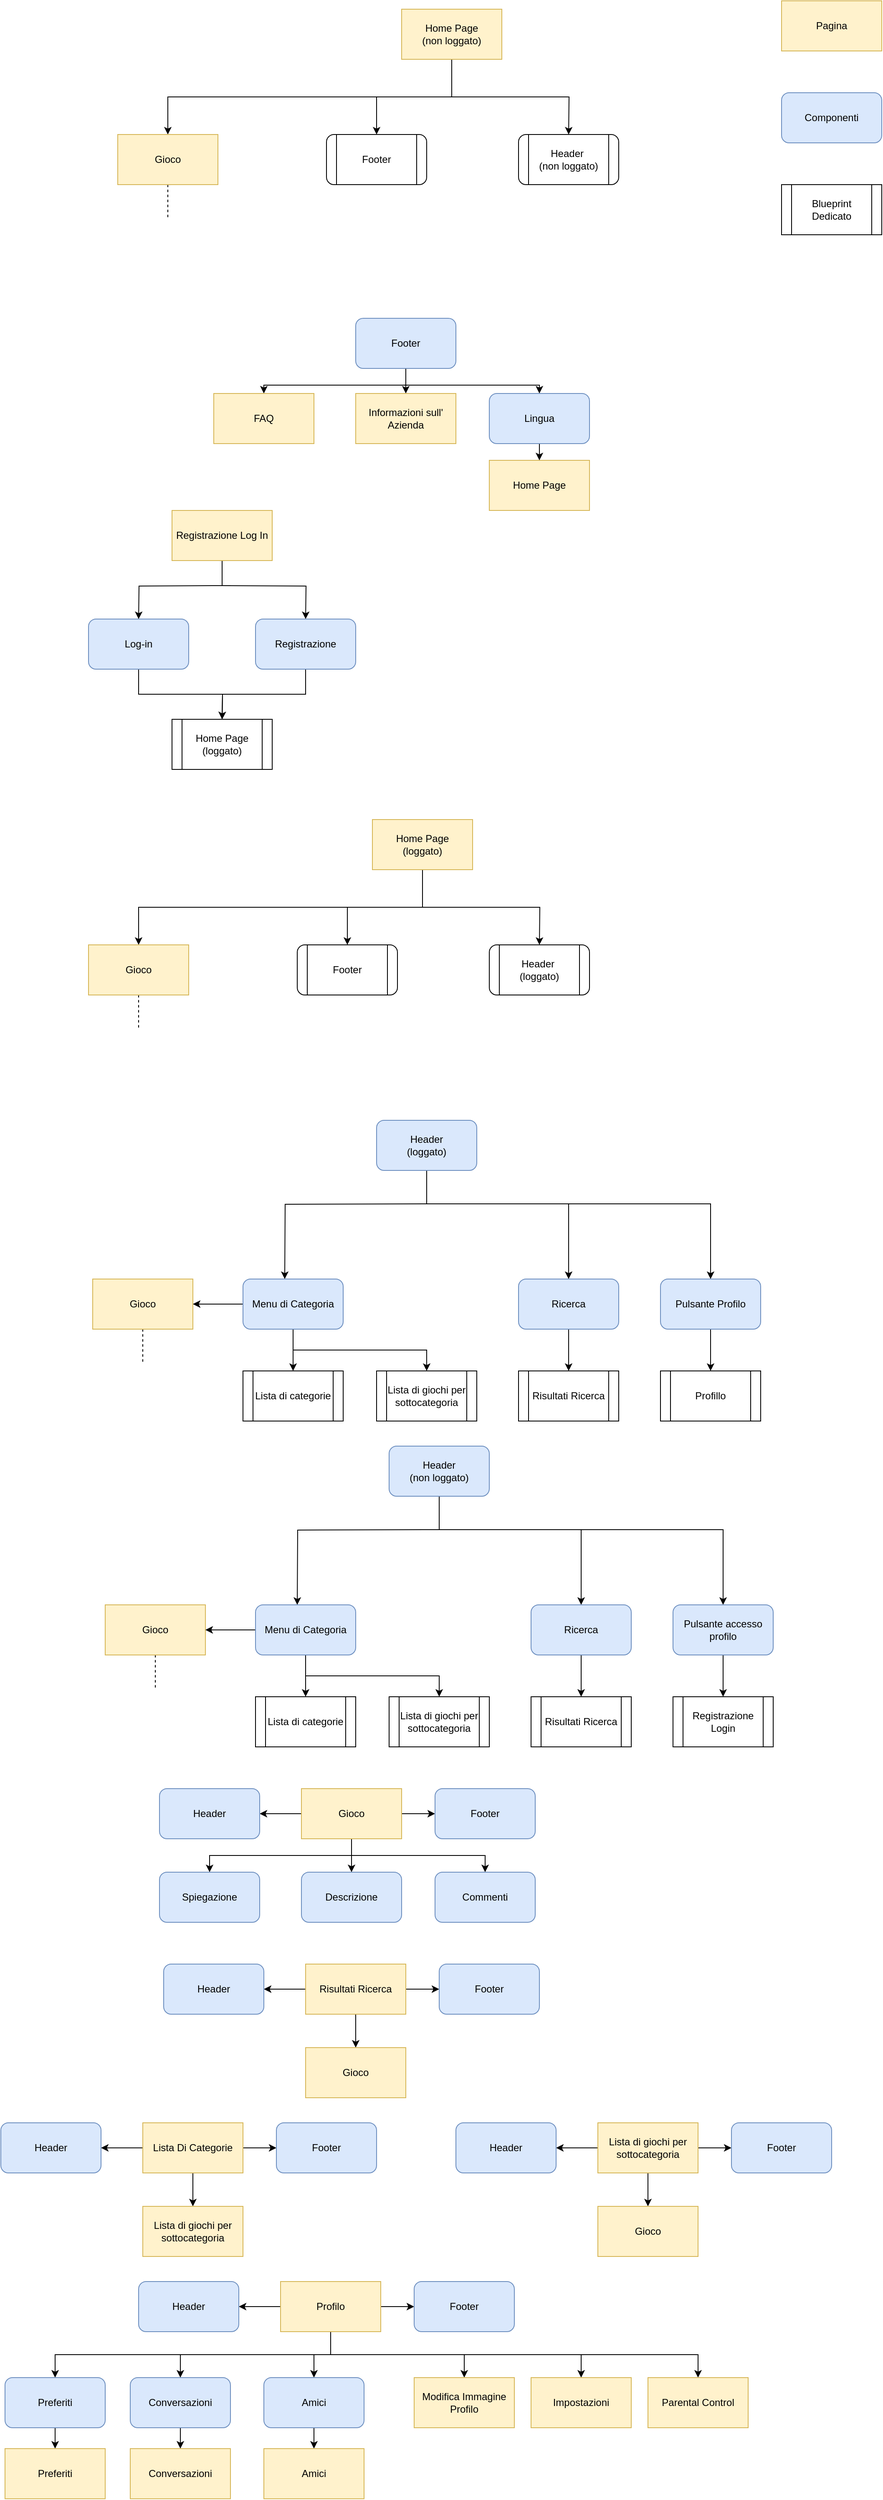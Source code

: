 <mxfile version="20.3.0" type="device"><diagram id="VnTJcj6bFdxHAst7tQcp" name="Pagina-1"><mxGraphModel dx="1597" dy="900" grid="1" gridSize="10" guides="1" tooltips="1" connect="1" arrows="1" fold="1" page="1" pageScale="1" pageWidth="1169" pageHeight="827" math="0" shadow="0"><root><mxCell id="0"/><mxCell id="1" parent="0"/><mxCell id="fOpdovGsqYTbiYWRpuLO-13" value="Componenti" style="rounded=1;whiteSpace=wrap;html=1;fillColor=#dae8fc;strokeColor=#6c8ebf;" parent="1" vertex="1"><mxGeometry x="950" y="130" width="120" height="60" as="geometry"/></mxCell><mxCell id="fOpdovGsqYTbiYWRpuLO-15" value="Pagina" style="rounded=0;whiteSpace=wrap;html=1;fillColor=#fff2cc;strokeColor=#d6b656;" parent="1" vertex="1"><mxGeometry x="950" y="20" width="120" height="60" as="geometry"/></mxCell><mxCell id="fOpdovGsqYTbiYWRpuLO-23" value="Blueprint Dedicato" style="shape=process;whiteSpace=wrap;html=1;backgroundOutline=1;" parent="1" vertex="1"><mxGeometry x="950" y="240" width="120" height="60" as="geometry"/></mxCell><mxCell id="fOpdovGsqYTbiYWRpuLO-49" style="edgeStyle=orthogonalEdgeStyle;rounded=0;orthogonalLoop=1;jettySize=auto;html=1;exitX=0.5;exitY=1;exitDx=0;exitDy=0;entryX=0.5;entryY=0;entryDx=0;entryDy=0;endArrow=classic;endFill=1;" parent="1" source="fOpdovGsqYTbiYWRpuLO-42" target="fOpdovGsqYTbiYWRpuLO-44" edge="1"><mxGeometry relative="1" as="geometry"/></mxCell><mxCell id="fOpdovGsqYTbiYWRpuLO-50" style="edgeStyle=orthogonalEdgeStyle;rounded=0;orthogonalLoop=1;jettySize=auto;html=1;exitX=0.5;exitY=1;exitDx=0;exitDy=0;entryX=0.5;entryY=0;entryDx=0;entryDy=0;endArrow=classic;endFill=1;" parent="1" source="fOpdovGsqYTbiYWRpuLO-42" target="fOpdovGsqYTbiYWRpuLO-43" edge="1"><mxGeometry relative="1" as="geometry"><Array as="points"><mxPoint x="500" y="480"/><mxPoint x="330" y="480"/></Array></mxGeometry></mxCell><mxCell id="fOpdovGsqYTbiYWRpuLO-51" style="edgeStyle=orthogonalEdgeStyle;rounded=0;orthogonalLoop=1;jettySize=auto;html=1;exitX=0.5;exitY=1;exitDx=0;exitDy=0;entryX=0.5;entryY=0;entryDx=0;entryDy=0;endArrow=classic;endFill=1;" parent="1" source="fOpdovGsqYTbiYWRpuLO-42" target="fOpdovGsqYTbiYWRpuLO-47" edge="1"><mxGeometry relative="1" as="geometry"><Array as="points"><mxPoint x="500" y="480"/><mxPoint x="660" y="480"/></Array></mxGeometry></mxCell><mxCell id="fOpdovGsqYTbiYWRpuLO-42" value="Footer" style="rounded=1;whiteSpace=wrap;html=1;fillColor=#dae8fc;strokeColor=#6c8ebf;" parent="1" vertex="1"><mxGeometry x="440" y="400" width="120" height="60" as="geometry"/></mxCell><mxCell id="fOpdovGsqYTbiYWRpuLO-43" value="FAQ" style="rounded=0;whiteSpace=wrap;html=1;fillColor=#fff2cc;strokeColor=#d6b656;" parent="1" vertex="1"><mxGeometry x="270" y="490" width="120" height="60" as="geometry"/></mxCell><mxCell id="fOpdovGsqYTbiYWRpuLO-44" value="Informazioni sull' Azienda" style="rounded=0;whiteSpace=wrap;html=1;fillColor=#fff2cc;strokeColor=#d6b656;" parent="1" vertex="1"><mxGeometry x="440" y="490" width="120" height="60" as="geometry"/></mxCell><mxCell id="fOpdovGsqYTbiYWRpuLO-45" value="Home Page" style="rounded=0;whiteSpace=wrap;html=1;fillColor=#fff2cc;strokeColor=#d6b656;" parent="1" vertex="1"><mxGeometry x="600" y="570" width="120" height="60" as="geometry"/></mxCell><mxCell id="fOpdovGsqYTbiYWRpuLO-52" style="edgeStyle=orthogonalEdgeStyle;rounded=0;orthogonalLoop=1;jettySize=auto;html=1;exitX=0.5;exitY=1;exitDx=0;exitDy=0;entryX=0.5;entryY=0;entryDx=0;entryDy=0;endArrow=classic;endFill=1;" parent="1" source="fOpdovGsqYTbiYWRpuLO-47" target="fOpdovGsqYTbiYWRpuLO-45" edge="1"><mxGeometry relative="1" as="geometry"/></mxCell><mxCell id="fOpdovGsqYTbiYWRpuLO-47" value="Lingua" style="rounded=1;whiteSpace=wrap;html=1;fillColor=#dae8fc;strokeColor=#6c8ebf;" parent="1" vertex="1"><mxGeometry x="600" y="490" width="120" height="60" as="geometry"/></mxCell><mxCell id="fOpdovGsqYTbiYWRpuLO-54" style="edgeStyle=orthogonalEdgeStyle;rounded=0;orthogonalLoop=1;jettySize=auto;html=1;exitX=0.5;exitY=1;exitDx=0;exitDy=0;endArrow=classic;endFill=1;" parent="1" edge="1"><mxGeometry relative="1" as="geometry"><mxPoint x="180" y="760" as="targetPoint"/><mxPoint x="280" y="720" as="sourcePoint"/></mxGeometry></mxCell><mxCell id="fOpdovGsqYTbiYWRpuLO-55" style="edgeStyle=orthogonalEdgeStyle;rounded=0;orthogonalLoop=1;jettySize=auto;html=1;exitX=0.5;exitY=1;exitDx=0;exitDy=0;endArrow=classic;endFill=1;" parent="1" edge="1"><mxGeometry relative="1" as="geometry"><mxPoint x="380" y="760" as="targetPoint"/><mxPoint x="280" y="720" as="sourcePoint"/></mxGeometry></mxCell><mxCell id="fOpdovGsqYTbiYWRpuLO-57" style="edgeStyle=orthogonalEdgeStyle;rounded=0;orthogonalLoop=1;jettySize=auto;html=1;exitX=0.5;exitY=1;exitDx=0;exitDy=0;endArrow=none;endFill=0;" parent="1" source="fOpdovGsqYTbiYWRpuLO-56" edge="1"><mxGeometry relative="1" as="geometry"><mxPoint x="290" y="720" as="targetPoint"/><Array as="points"><mxPoint x="280" y="720"/></Array></mxGeometry></mxCell><mxCell id="fOpdovGsqYTbiYWRpuLO-56" value="Registrazione Log In" style="rounded=0;whiteSpace=wrap;html=1;fillColor=#fff2cc;strokeColor=#d6b656;" parent="1" vertex="1"><mxGeometry x="220" y="630" width="120" height="60" as="geometry"/></mxCell><mxCell id="fOpdovGsqYTbiYWRpuLO-65" style="edgeStyle=orthogonalEdgeStyle;rounded=0;orthogonalLoop=1;jettySize=auto;html=1;exitX=0.5;exitY=1;exitDx=0;exitDy=0;entryX=0.5;entryY=0;entryDx=0;entryDy=0;endArrow=classic;endFill=1;" parent="1" source="fOpdovGsqYTbiYWRpuLO-58" edge="1"><mxGeometry relative="1" as="geometry"><mxPoint x="280" y="880" as="targetPoint"/></mxGeometry></mxCell><mxCell id="fOpdovGsqYTbiYWRpuLO-58" value="Log-in" style="rounded=1;whiteSpace=wrap;html=1;fillColor=#dae8fc;strokeColor=#6c8ebf;" parent="1" vertex="1"><mxGeometry x="120" y="760" width="120" height="60" as="geometry"/></mxCell><mxCell id="fOpdovGsqYTbiYWRpuLO-66" style="edgeStyle=orthogonalEdgeStyle;rounded=0;orthogonalLoop=1;jettySize=auto;html=1;exitX=0.5;exitY=1;exitDx=0;exitDy=0;endArrow=classic;endFill=1;" parent="1" source="fOpdovGsqYTbiYWRpuLO-59" edge="1"><mxGeometry relative="1" as="geometry"><mxPoint x="280" y="880" as="targetPoint"/></mxGeometry></mxCell><mxCell id="fOpdovGsqYTbiYWRpuLO-59" value="Registrazione" style="rounded=1;whiteSpace=wrap;html=1;fillColor=#dae8fc;strokeColor=#6c8ebf;" parent="1" vertex="1"><mxGeometry x="320" y="760" width="120" height="60" as="geometry"/></mxCell><mxCell id="fOpdovGsqYTbiYWRpuLO-62" value="Home Page&lt;br&gt;(loggato)" style="shape=process;whiteSpace=wrap;html=1;backgroundOutline=1;" parent="1" vertex="1"><mxGeometry x="220" y="880" width="120" height="60" as="geometry"/></mxCell><mxCell id="fOpdovGsqYTbiYWRpuLO-67" style="edgeStyle=orthogonalEdgeStyle;rounded=0;orthogonalLoop=1;jettySize=auto;html=1;exitX=0.5;exitY=1;exitDx=0;exitDy=0;entryX=0.5;entryY=0;entryDx=0;entryDy=0;" parent="1" source="fOpdovGsqYTbiYWRpuLO-72" target="fOpdovGsqYTbiYWRpuLO-74" edge="1"><mxGeometry relative="1" as="geometry"/></mxCell><mxCell id="fOpdovGsqYTbiYWRpuLO-169" style="edgeStyle=orthogonalEdgeStyle;rounded=0;orthogonalLoop=1;jettySize=auto;html=1;exitX=0.5;exitY=1;exitDx=0;exitDy=0;entryX=0.5;entryY=0;entryDx=0;entryDy=0;endArrow=classic;endFill=1;" parent="1" source="fOpdovGsqYTbiYWRpuLO-72" target="fOpdovGsqYTbiYWRpuLO-86" edge="1"><mxGeometry relative="1" as="geometry"/></mxCell><mxCell id="fOpdovGsqYTbiYWRpuLO-172" style="edgeStyle=orthogonalEdgeStyle;rounded=0;orthogonalLoop=1;jettySize=auto;html=1;exitX=0.5;exitY=1;exitDx=0;exitDy=0;entryX=0.5;entryY=0;entryDx=0;entryDy=0;endArrow=classic;endFill=1;" parent="1" source="fOpdovGsqYTbiYWRpuLO-72" edge="1"><mxGeometry relative="1" as="geometry"><mxPoint x="660" y="1150" as="targetPoint"/></mxGeometry></mxCell><mxCell id="fOpdovGsqYTbiYWRpuLO-72" value="Home Page&lt;br&gt;(loggato)" style="rounded=0;whiteSpace=wrap;html=1;fillColor=#fff2cc;strokeColor=#d6b656;" parent="1" vertex="1"><mxGeometry x="460" y="1000" width="120" height="60" as="geometry"/></mxCell><mxCell id="fOpdovGsqYTbiYWRpuLO-73" style="edgeStyle=orthogonalEdgeStyle;rounded=0;orthogonalLoop=1;jettySize=auto;html=1;exitX=0.5;exitY=1;exitDx=0;exitDy=0;dashed=1;endArrow=none;endFill=0;" parent="1" source="fOpdovGsqYTbiYWRpuLO-74" edge="1"><mxGeometry relative="1" as="geometry"><mxPoint x="180" y="1250" as="targetPoint"/></mxGeometry></mxCell><mxCell id="fOpdovGsqYTbiYWRpuLO-74" value="Gioco" style="rounded=0;whiteSpace=wrap;html=1;fillColor=#fff2cc;strokeColor=#d6b656;" parent="1" vertex="1"><mxGeometry x="120" y="1150" width="120" height="60" as="geometry"/></mxCell><mxCell id="fOpdovGsqYTbiYWRpuLO-86" value="Footer" style="shape=process;whiteSpace=wrap;html=1;backgroundOutline=1;rounded=1;" parent="1" vertex="1"><mxGeometry x="370" y="1150" width="120" height="60" as="geometry"/></mxCell><mxCell id="fOpdovGsqYTbiYWRpuLO-146" style="edgeStyle=orthogonalEdgeStyle;rounded=0;orthogonalLoop=1;jettySize=auto;html=1;exitX=0.5;exitY=1;exitDx=0;exitDy=0;endArrow=none;endFill=0;" parent="1" source="fOpdovGsqYTbiYWRpuLO-125" edge="1"><mxGeometry relative="1" as="geometry"><mxPoint x="540" y="1460" as="targetPoint"/><Array as="points"><mxPoint x="525" y="1460"/></Array></mxGeometry></mxCell><mxCell id="fOpdovGsqYTbiYWRpuLO-125" value="Header&lt;br&gt;(loggato)" style="rounded=1;whiteSpace=wrap;html=1;fillColor=#dae8fc;strokeColor=#6c8ebf;" parent="1" vertex="1"><mxGeometry x="465" y="1360" width="120" height="60" as="geometry"/></mxCell><mxCell id="fOpdovGsqYTbiYWRpuLO-127" style="edgeStyle=orthogonalEdgeStyle;rounded=0;orthogonalLoop=1;jettySize=auto;html=1;exitX=0.5;exitY=1;exitDx=0;exitDy=0;entryX=0.5;entryY=0;entryDx=0;entryDy=0;" parent="1" target="fOpdovGsqYTbiYWRpuLO-135" edge="1"><mxGeometry relative="1" as="geometry"><mxPoint x="745" y="1550" as="targetPoint"/><Array as="points"><mxPoint x="865" y="1460"/></Array><mxPoint x="525" y="1460" as="sourcePoint"/></mxGeometry></mxCell><mxCell id="fOpdovGsqYTbiYWRpuLO-129" style="edgeStyle=orthogonalEdgeStyle;rounded=0;orthogonalLoop=1;jettySize=auto;html=1;exitX=0.5;exitY=1;exitDx=0;exitDy=0;entryX=0.5;entryY=0;entryDx=0;entryDy=0;" parent="1" edge="1"><mxGeometry relative="1" as="geometry"><mxPoint x="355" y="1550" as="targetPoint"/><mxPoint x="525" y="1460" as="sourcePoint"/></mxGeometry></mxCell><mxCell id="fOpdovGsqYTbiYWRpuLO-130" style="edgeStyle=orthogonalEdgeStyle;rounded=0;orthogonalLoop=1;jettySize=auto;html=1;exitX=0.5;exitY=1;exitDx=0;exitDy=0;entryX=0.5;entryY=0;entryDx=0;entryDy=0;" parent="1" target="fOpdovGsqYTbiYWRpuLO-141" edge="1"><mxGeometry relative="1" as="geometry"><mxPoint x="525" y="1460" as="sourcePoint"/><Array as="points"><mxPoint x="695" y="1460"/></Array></mxGeometry></mxCell><mxCell id="fOpdovGsqYTbiYWRpuLO-131" style="edgeStyle=orthogonalEdgeStyle;rounded=0;orthogonalLoop=1;jettySize=auto;html=1;exitX=0.5;exitY=1;exitDx=0;exitDy=0;dashed=1;endArrow=none;endFill=0;" parent="1" source="fOpdovGsqYTbiYWRpuLO-132" edge="1"><mxGeometry relative="1" as="geometry"><mxPoint x="185" y="1650" as="targetPoint"/></mxGeometry></mxCell><mxCell id="fOpdovGsqYTbiYWRpuLO-132" value="Gioco" style="rounded=0;whiteSpace=wrap;html=1;fillColor=#fff2cc;strokeColor=#d6b656;" parent="1" vertex="1"><mxGeometry x="125" y="1550" width="120" height="60" as="geometry"/></mxCell><mxCell id="fOpdovGsqYTbiYWRpuLO-133" value="Profillo" style="shape=process;whiteSpace=wrap;html=1;backgroundOutline=1;" parent="1" vertex="1"><mxGeometry x="805" y="1660" width="120" height="60" as="geometry"/></mxCell><mxCell id="fOpdovGsqYTbiYWRpuLO-134" style="edgeStyle=orthogonalEdgeStyle;rounded=0;orthogonalLoop=1;jettySize=auto;html=1;exitX=0.5;exitY=1;exitDx=0;exitDy=0;entryX=0.5;entryY=0;entryDx=0;entryDy=0;" parent="1" source="fOpdovGsqYTbiYWRpuLO-135" target="fOpdovGsqYTbiYWRpuLO-133" edge="1"><mxGeometry relative="1" as="geometry"><mxPoint x="745" y="1650" as="targetPoint"/></mxGeometry></mxCell><mxCell id="fOpdovGsqYTbiYWRpuLO-135" value="Pulsante Profilo" style="rounded=1;whiteSpace=wrap;html=1;fillColor=#dae8fc;strokeColor=#6c8ebf;" parent="1" vertex="1"><mxGeometry x="805" y="1550" width="120" height="60" as="geometry"/></mxCell><mxCell id="fOpdovGsqYTbiYWRpuLO-136" style="edgeStyle=orthogonalEdgeStyle;rounded=0;orthogonalLoop=1;jettySize=auto;html=1;exitX=0;exitY=0.5;exitDx=0;exitDy=0;entryX=1;entryY=0.5;entryDx=0;entryDy=0;" parent="1" source="fOpdovGsqYTbiYWRpuLO-139" target="fOpdovGsqYTbiYWRpuLO-132" edge="1"><mxGeometry relative="1" as="geometry"/></mxCell><mxCell id="fOpdovGsqYTbiYWRpuLO-137" style="edgeStyle=orthogonalEdgeStyle;rounded=0;orthogonalLoop=1;jettySize=auto;html=1;exitX=0.5;exitY=1;exitDx=0;exitDy=0;entryX=0.5;entryY=0;entryDx=0;entryDy=0;" parent="1" source="fOpdovGsqYTbiYWRpuLO-139" target="fOpdovGsqYTbiYWRpuLO-143" edge="1"><mxGeometry relative="1" as="geometry"/></mxCell><mxCell id="fOpdovGsqYTbiYWRpuLO-138" style="edgeStyle=orthogonalEdgeStyle;rounded=0;orthogonalLoop=1;jettySize=auto;html=1;exitX=0.5;exitY=1;exitDx=0;exitDy=0;entryX=0.5;entryY=0;entryDx=0;entryDy=0;" parent="1" source="fOpdovGsqYTbiYWRpuLO-139" target="fOpdovGsqYTbiYWRpuLO-145" edge="1"><mxGeometry relative="1" as="geometry"/></mxCell><mxCell id="fOpdovGsqYTbiYWRpuLO-139" value="Menu di Categoria" style="rounded=1;whiteSpace=wrap;html=1;fillColor=#dae8fc;strokeColor=#6c8ebf;" parent="1" vertex="1"><mxGeometry x="305" y="1550" width="120" height="60" as="geometry"/></mxCell><mxCell id="fOpdovGsqYTbiYWRpuLO-140" style="edgeStyle=orthogonalEdgeStyle;rounded=0;orthogonalLoop=1;jettySize=auto;html=1;exitX=0.5;exitY=1;exitDx=0;exitDy=0;entryX=0.5;entryY=0;entryDx=0;entryDy=0;" parent="1" source="fOpdovGsqYTbiYWRpuLO-141" target="fOpdovGsqYTbiYWRpuLO-142" edge="1"><mxGeometry relative="1" as="geometry"/></mxCell><mxCell id="fOpdovGsqYTbiYWRpuLO-141" value="Ricerca" style="rounded=1;whiteSpace=wrap;html=1;fillColor=#dae8fc;strokeColor=#6c8ebf;" parent="1" vertex="1"><mxGeometry x="635" y="1550" width="120" height="60" as="geometry"/></mxCell><mxCell id="fOpdovGsqYTbiYWRpuLO-142" value="Risultati Ricerca" style="shape=process;whiteSpace=wrap;html=1;backgroundOutline=1;" parent="1" vertex="1"><mxGeometry x="635" y="1660" width="120" height="60" as="geometry"/></mxCell><mxCell id="fOpdovGsqYTbiYWRpuLO-143" value="Lista di categorie" style="shape=process;whiteSpace=wrap;html=1;backgroundOutline=1;" parent="1" vertex="1"><mxGeometry x="305" y="1660" width="120" height="60" as="geometry"/></mxCell><mxCell id="fOpdovGsqYTbiYWRpuLO-145" value="Lista di giochi per sottocategoria" style="shape=process;whiteSpace=wrap;html=1;backgroundOutline=1;" parent="1" vertex="1"><mxGeometry x="465" y="1660" width="120" height="60" as="geometry"/></mxCell><mxCell id="fOpdovGsqYTbiYWRpuLO-147" style="edgeStyle=orthogonalEdgeStyle;rounded=0;orthogonalLoop=1;jettySize=auto;html=1;exitX=0.5;exitY=1;exitDx=0;exitDy=0;endArrow=none;endFill=0;" parent="1" source="fOpdovGsqYTbiYWRpuLO-148" edge="1"><mxGeometry relative="1" as="geometry"><mxPoint x="555" y="1850" as="targetPoint"/><Array as="points"><mxPoint x="540" y="1850"/></Array></mxGeometry></mxCell><mxCell id="fOpdovGsqYTbiYWRpuLO-148" value="Header&lt;br&gt;(non loggato)" style="rounded=1;whiteSpace=wrap;html=1;fillColor=#dae8fc;strokeColor=#6c8ebf;" parent="1" vertex="1"><mxGeometry x="480" y="1750" width="120" height="60" as="geometry"/></mxCell><mxCell id="fOpdovGsqYTbiYWRpuLO-149" style="edgeStyle=orthogonalEdgeStyle;rounded=0;orthogonalLoop=1;jettySize=auto;html=1;exitX=0.5;exitY=1;exitDx=0;exitDy=0;entryX=0.5;entryY=0;entryDx=0;entryDy=0;" parent="1" edge="1"><mxGeometry relative="1" as="geometry"><mxPoint x="880" y="1940" as="targetPoint"/><Array as="points"><mxPoint x="880" y="1850"/></Array><mxPoint x="540" y="1850" as="sourcePoint"/></mxGeometry></mxCell><mxCell id="fOpdovGsqYTbiYWRpuLO-150" style="edgeStyle=orthogonalEdgeStyle;rounded=0;orthogonalLoop=1;jettySize=auto;html=1;exitX=0.5;exitY=1;exitDx=0;exitDy=0;entryX=0.5;entryY=0;entryDx=0;entryDy=0;" parent="1" edge="1"><mxGeometry relative="1" as="geometry"><mxPoint x="370" y="1940" as="targetPoint"/><mxPoint x="540" y="1850" as="sourcePoint"/></mxGeometry></mxCell><mxCell id="fOpdovGsqYTbiYWRpuLO-151" style="edgeStyle=orthogonalEdgeStyle;rounded=0;orthogonalLoop=1;jettySize=auto;html=1;exitX=0.5;exitY=1;exitDx=0;exitDy=0;entryX=0.5;entryY=0;entryDx=0;entryDy=0;" parent="1" target="fOpdovGsqYTbiYWRpuLO-162" edge="1"><mxGeometry relative="1" as="geometry"><mxPoint x="540" y="1850" as="sourcePoint"/><Array as="points"><mxPoint x="710" y="1850"/></Array></mxGeometry></mxCell><mxCell id="fOpdovGsqYTbiYWRpuLO-152" style="edgeStyle=orthogonalEdgeStyle;rounded=0;orthogonalLoop=1;jettySize=auto;html=1;exitX=0.5;exitY=1;exitDx=0;exitDy=0;dashed=1;endArrow=none;endFill=0;" parent="1" source="fOpdovGsqYTbiYWRpuLO-153" edge="1"><mxGeometry relative="1" as="geometry"><mxPoint x="200" y="2040" as="targetPoint"/></mxGeometry></mxCell><mxCell id="fOpdovGsqYTbiYWRpuLO-153" value="Gioco" style="rounded=0;whiteSpace=wrap;html=1;fillColor=#fff2cc;strokeColor=#d6b656;" parent="1" vertex="1"><mxGeometry x="140" y="1940" width="120" height="60" as="geometry"/></mxCell><mxCell id="fOpdovGsqYTbiYWRpuLO-157" style="edgeStyle=orthogonalEdgeStyle;rounded=0;orthogonalLoop=1;jettySize=auto;html=1;exitX=0;exitY=0.5;exitDx=0;exitDy=0;entryX=1;entryY=0.5;entryDx=0;entryDy=0;" parent="1" source="fOpdovGsqYTbiYWRpuLO-160" target="fOpdovGsqYTbiYWRpuLO-153" edge="1"><mxGeometry relative="1" as="geometry"/></mxCell><mxCell id="fOpdovGsqYTbiYWRpuLO-158" style="edgeStyle=orthogonalEdgeStyle;rounded=0;orthogonalLoop=1;jettySize=auto;html=1;exitX=0.5;exitY=1;exitDx=0;exitDy=0;entryX=0.5;entryY=0;entryDx=0;entryDy=0;" parent="1" source="fOpdovGsqYTbiYWRpuLO-160" target="fOpdovGsqYTbiYWRpuLO-164" edge="1"><mxGeometry relative="1" as="geometry"/></mxCell><mxCell id="fOpdovGsqYTbiYWRpuLO-159" style="edgeStyle=orthogonalEdgeStyle;rounded=0;orthogonalLoop=1;jettySize=auto;html=1;exitX=0.5;exitY=1;exitDx=0;exitDy=0;entryX=0.5;entryY=0;entryDx=0;entryDy=0;" parent="1" source="fOpdovGsqYTbiYWRpuLO-160" target="fOpdovGsqYTbiYWRpuLO-165" edge="1"><mxGeometry relative="1" as="geometry"/></mxCell><mxCell id="fOpdovGsqYTbiYWRpuLO-160" value="Menu di Categoria" style="rounded=1;whiteSpace=wrap;html=1;fillColor=#dae8fc;strokeColor=#6c8ebf;" parent="1" vertex="1"><mxGeometry x="320" y="1940" width="120" height="60" as="geometry"/></mxCell><mxCell id="fOpdovGsqYTbiYWRpuLO-161" style="edgeStyle=orthogonalEdgeStyle;rounded=0;orthogonalLoop=1;jettySize=auto;html=1;exitX=0.5;exitY=1;exitDx=0;exitDy=0;entryX=0.5;entryY=0;entryDx=0;entryDy=0;" parent="1" source="fOpdovGsqYTbiYWRpuLO-162" target="fOpdovGsqYTbiYWRpuLO-163" edge="1"><mxGeometry relative="1" as="geometry"/></mxCell><mxCell id="fOpdovGsqYTbiYWRpuLO-162" value="Ricerca" style="rounded=1;whiteSpace=wrap;html=1;fillColor=#dae8fc;strokeColor=#6c8ebf;" parent="1" vertex="1"><mxGeometry x="650" y="1940" width="120" height="60" as="geometry"/></mxCell><mxCell id="fOpdovGsqYTbiYWRpuLO-163" value="Risultati Ricerca" style="shape=process;whiteSpace=wrap;html=1;backgroundOutline=1;" parent="1" vertex="1"><mxGeometry x="650" y="2050" width="120" height="60" as="geometry"/></mxCell><mxCell id="fOpdovGsqYTbiYWRpuLO-164" value="Lista di categorie" style="shape=process;whiteSpace=wrap;html=1;backgroundOutline=1;" parent="1" vertex="1"><mxGeometry x="320" y="2050" width="120" height="60" as="geometry"/></mxCell><mxCell id="fOpdovGsqYTbiYWRpuLO-165" value="Lista di giochi per sottocategoria" style="shape=process;whiteSpace=wrap;html=1;backgroundOutline=1;" parent="1" vertex="1"><mxGeometry x="480" y="2050" width="120" height="60" as="geometry"/></mxCell><mxCell id="fOpdovGsqYTbiYWRpuLO-166" value="Registrazione&lt;br&gt;Login" style="shape=process;whiteSpace=wrap;html=1;backgroundOutline=1;" parent="1" vertex="1"><mxGeometry x="820" y="2050" width="120" height="60" as="geometry"/></mxCell><mxCell id="fOpdovGsqYTbiYWRpuLO-167" style="edgeStyle=orthogonalEdgeStyle;rounded=0;orthogonalLoop=1;jettySize=auto;html=1;exitX=0.5;exitY=1;exitDx=0;exitDy=0;entryX=0.5;entryY=0;entryDx=0;entryDy=0;" parent="1" source="fOpdovGsqYTbiYWRpuLO-168" target="fOpdovGsqYTbiYWRpuLO-166" edge="1"><mxGeometry relative="1" as="geometry"><mxPoint x="760" y="2040" as="targetPoint"/></mxGeometry></mxCell><mxCell id="fOpdovGsqYTbiYWRpuLO-168" value="Pulsante accesso profilo" style="rounded=1;whiteSpace=wrap;html=1;fillColor=#dae8fc;strokeColor=#6c8ebf;" parent="1" vertex="1"><mxGeometry x="820" y="1940" width="120" height="60" as="geometry"/></mxCell><mxCell id="fOpdovGsqYTbiYWRpuLO-174" value="Header&amp;nbsp;&lt;br&gt;(loggato)" style="shape=process;whiteSpace=wrap;html=1;backgroundOutline=1;rounded=1;" parent="1" vertex="1"><mxGeometry x="600" y="1150" width="120" height="60" as="geometry"/></mxCell><mxCell id="fOpdovGsqYTbiYWRpuLO-175" style="edgeStyle=orthogonalEdgeStyle;rounded=0;orthogonalLoop=1;jettySize=auto;html=1;exitX=0.5;exitY=1;exitDx=0;exitDy=0;entryX=0.5;entryY=0;entryDx=0;entryDy=0;" parent="1" source="fOpdovGsqYTbiYWRpuLO-178" target="fOpdovGsqYTbiYWRpuLO-180" edge="1"><mxGeometry relative="1" as="geometry"/></mxCell><mxCell id="fOpdovGsqYTbiYWRpuLO-176" style="edgeStyle=orthogonalEdgeStyle;rounded=0;orthogonalLoop=1;jettySize=auto;html=1;exitX=0.5;exitY=1;exitDx=0;exitDy=0;entryX=0.5;entryY=0;entryDx=0;entryDy=0;endArrow=classic;endFill=1;" parent="1" source="fOpdovGsqYTbiYWRpuLO-178" target="fOpdovGsqYTbiYWRpuLO-185" edge="1"><mxGeometry relative="1" as="geometry"/></mxCell><mxCell id="fOpdovGsqYTbiYWRpuLO-177" style="edgeStyle=orthogonalEdgeStyle;rounded=0;orthogonalLoop=1;jettySize=auto;html=1;exitX=0.5;exitY=1;exitDx=0;exitDy=0;entryX=0.5;entryY=0;entryDx=0;entryDy=0;endArrow=classic;endFill=1;" parent="1" source="fOpdovGsqYTbiYWRpuLO-178" edge="1"><mxGeometry relative="1" as="geometry"><mxPoint x="695" y="180" as="targetPoint"/></mxGeometry></mxCell><mxCell id="fOpdovGsqYTbiYWRpuLO-178" value="Home Page&lt;br&gt;(non loggato)" style="rounded=0;whiteSpace=wrap;html=1;fillColor=#fff2cc;strokeColor=#d6b656;" parent="1" vertex="1"><mxGeometry x="495" y="30" width="120" height="60" as="geometry"/></mxCell><mxCell id="fOpdovGsqYTbiYWRpuLO-179" style="edgeStyle=orthogonalEdgeStyle;rounded=0;orthogonalLoop=1;jettySize=auto;html=1;exitX=0.5;exitY=1;exitDx=0;exitDy=0;dashed=1;endArrow=none;endFill=0;" parent="1" source="fOpdovGsqYTbiYWRpuLO-180" edge="1"><mxGeometry relative="1" as="geometry"><mxPoint x="215" y="280" as="targetPoint"/></mxGeometry></mxCell><mxCell id="fOpdovGsqYTbiYWRpuLO-180" value="Gioco" style="rounded=0;whiteSpace=wrap;html=1;fillColor=#fff2cc;strokeColor=#d6b656;" parent="1" vertex="1"><mxGeometry x="155" y="180" width="120" height="60" as="geometry"/></mxCell><mxCell id="fOpdovGsqYTbiYWRpuLO-185" value="Footer" style="shape=process;whiteSpace=wrap;html=1;backgroundOutline=1;rounded=1;" parent="1" vertex="1"><mxGeometry x="405" y="180" width="120" height="60" as="geometry"/></mxCell><mxCell id="fOpdovGsqYTbiYWRpuLO-187" value="Header&amp;nbsp;&lt;br&gt;(non loggato)" style="shape=process;whiteSpace=wrap;html=1;backgroundOutline=1;rounded=1;" parent="1" vertex="1"><mxGeometry x="635" y="180" width="120" height="60" as="geometry"/></mxCell><mxCell id="fOpdovGsqYTbiYWRpuLO-189" style="edgeStyle=orthogonalEdgeStyle;rounded=0;orthogonalLoop=1;jettySize=auto;html=1;exitX=1;exitY=0.5;exitDx=0;exitDy=0;endArrow=classic;endFill=1;" parent="1" source="fOpdovGsqYTbiYWRpuLO-188" edge="1"><mxGeometry relative="1" as="geometry"><mxPoint x="535" y="2190" as="targetPoint"/></mxGeometry></mxCell><mxCell id="fOpdovGsqYTbiYWRpuLO-192" style="edgeStyle=orthogonalEdgeStyle;rounded=0;orthogonalLoop=1;jettySize=auto;html=1;exitX=0;exitY=0.5;exitDx=0;exitDy=0;entryX=1;entryY=0.5;entryDx=0;entryDy=0;endArrow=classic;endFill=1;" parent="1" source="fOpdovGsqYTbiYWRpuLO-188" target="fOpdovGsqYTbiYWRpuLO-191" edge="1"><mxGeometry relative="1" as="geometry"/></mxCell><mxCell id="fOpdovGsqYTbiYWRpuLO-196" style="edgeStyle=orthogonalEdgeStyle;rounded=0;orthogonalLoop=1;jettySize=auto;html=1;exitX=0.5;exitY=1;exitDx=0;exitDy=0;entryX=0.5;entryY=0;entryDx=0;entryDy=0;endArrow=classic;endFill=1;" parent="1" source="fOpdovGsqYTbiYWRpuLO-188" target="fOpdovGsqYTbiYWRpuLO-194" edge="1"><mxGeometry relative="1" as="geometry"/></mxCell><mxCell id="fOpdovGsqYTbiYWRpuLO-197" style="edgeStyle=orthogonalEdgeStyle;rounded=0;orthogonalLoop=1;jettySize=auto;html=1;exitX=0.5;exitY=1;exitDx=0;exitDy=0;entryX=0.5;entryY=0;entryDx=0;entryDy=0;endArrow=classic;endFill=1;" parent="1" source="fOpdovGsqYTbiYWRpuLO-188" target="fOpdovGsqYTbiYWRpuLO-193" edge="1"><mxGeometry relative="1" as="geometry"/></mxCell><mxCell id="fOpdovGsqYTbiYWRpuLO-198" style="edgeStyle=orthogonalEdgeStyle;rounded=0;orthogonalLoop=1;jettySize=auto;html=1;exitX=0.5;exitY=1;exitDx=0;exitDy=0;entryX=0.5;entryY=0;entryDx=0;entryDy=0;endArrow=classic;endFill=1;" parent="1" source="fOpdovGsqYTbiYWRpuLO-188" target="fOpdovGsqYTbiYWRpuLO-195" edge="1"><mxGeometry relative="1" as="geometry"/></mxCell><mxCell id="fOpdovGsqYTbiYWRpuLO-188" value="Gioco" style="rounded=0;whiteSpace=wrap;html=1;fillColor=#fff2cc;strokeColor=#d6b656;" parent="1" vertex="1"><mxGeometry x="375" y="2160" width="120" height="60" as="geometry"/></mxCell><mxCell id="fOpdovGsqYTbiYWRpuLO-190" value="Footer" style="rounded=1;whiteSpace=wrap;html=1;fillColor=#dae8fc;strokeColor=#6c8ebf;" parent="1" vertex="1"><mxGeometry x="535" y="2160" width="120" height="60" as="geometry"/></mxCell><mxCell id="fOpdovGsqYTbiYWRpuLO-191" value="Header" style="rounded=1;whiteSpace=wrap;html=1;fillColor=#dae8fc;strokeColor=#6c8ebf;" parent="1" vertex="1"><mxGeometry x="205" y="2160" width="120" height="60" as="geometry"/></mxCell><mxCell id="fOpdovGsqYTbiYWRpuLO-193" value="Spiegazione" style="rounded=1;whiteSpace=wrap;html=1;fillColor=#dae8fc;strokeColor=#6c8ebf;" parent="1" vertex="1"><mxGeometry x="205" y="2260" width="120" height="60" as="geometry"/></mxCell><mxCell id="fOpdovGsqYTbiYWRpuLO-194" value="Descrizione" style="rounded=1;whiteSpace=wrap;html=1;fillColor=#dae8fc;strokeColor=#6c8ebf;" parent="1" vertex="1"><mxGeometry x="375" y="2260" width="120" height="60" as="geometry"/></mxCell><mxCell id="fOpdovGsqYTbiYWRpuLO-195" value="Commenti" style="rounded=1;whiteSpace=wrap;html=1;fillColor=#dae8fc;strokeColor=#6c8ebf;" parent="1" vertex="1"><mxGeometry x="535" y="2260" width="120" height="60" as="geometry"/></mxCell><mxCell id="fOpdovGsqYTbiYWRpuLO-199" style="edgeStyle=orthogonalEdgeStyle;rounded=0;orthogonalLoop=1;jettySize=auto;html=1;exitX=1;exitY=0.5;exitDx=0;exitDy=0;endArrow=classic;endFill=1;" parent="1" source="fOpdovGsqYTbiYWRpuLO-204" edge="1"><mxGeometry relative="1" as="geometry"><mxPoint x="540" y="2400" as="targetPoint"/></mxGeometry></mxCell><mxCell id="fOpdovGsqYTbiYWRpuLO-200" style="edgeStyle=orthogonalEdgeStyle;rounded=0;orthogonalLoop=1;jettySize=auto;html=1;exitX=0;exitY=0.5;exitDx=0;exitDy=0;entryX=1;entryY=0.5;entryDx=0;entryDy=0;endArrow=classic;endFill=1;" parent="1" source="fOpdovGsqYTbiYWRpuLO-204" target="fOpdovGsqYTbiYWRpuLO-206" edge="1"><mxGeometry relative="1" as="geometry"/></mxCell><mxCell id="fOpdovGsqYTbiYWRpuLO-201" style="edgeStyle=orthogonalEdgeStyle;rounded=0;orthogonalLoop=1;jettySize=auto;html=1;exitX=0.5;exitY=1;exitDx=0;exitDy=0;entryX=0.5;entryY=0;entryDx=0;entryDy=0;endArrow=classic;endFill=1;" parent="1" source="fOpdovGsqYTbiYWRpuLO-204" edge="1"><mxGeometry relative="1" as="geometry"><mxPoint x="440" y="2470" as="targetPoint"/></mxGeometry></mxCell><mxCell id="fOpdovGsqYTbiYWRpuLO-204" value="Risultati Ricerca" style="rounded=0;whiteSpace=wrap;html=1;fillColor=#fff2cc;strokeColor=#d6b656;" parent="1" vertex="1"><mxGeometry x="380" y="2370" width="120" height="60" as="geometry"/></mxCell><mxCell id="fOpdovGsqYTbiYWRpuLO-205" value="Footer" style="rounded=1;whiteSpace=wrap;html=1;fillColor=#dae8fc;strokeColor=#6c8ebf;" parent="1" vertex="1"><mxGeometry x="540" y="2370" width="120" height="60" as="geometry"/></mxCell><mxCell id="fOpdovGsqYTbiYWRpuLO-206" value="Header" style="rounded=1;whiteSpace=wrap;html=1;fillColor=#dae8fc;strokeColor=#6c8ebf;" parent="1" vertex="1"><mxGeometry x="210" y="2370" width="120" height="60" as="geometry"/></mxCell><mxCell id="fOpdovGsqYTbiYWRpuLO-210" value="Gioco" style="rounded=0;whiteSpace=wrap;html=1;fillColor=#fff2cc;strokeColor=#d6b656;" parent="1" vertex="1"><mxGeometry x="380" y="2470" width="120" height="60" as="geometry"/></mxCell><mxCell id="fOpdovGsqYTbiYWRpuLO-213" style="edgeStyle=orthogonalEdgeStyle;rounded=0;orthogonalLoop=1;jettySize=auto;html=1;exitX=1;exitY=0.5;exitDx=0;exitDy=0;endArrow=classic;endFill=1;" parent="1" source="fOpdovGsqYTbiYWRpuLO-216" edge="1"><mxGeometry relative="1" as="geometry"><mxPoint x="345" y="2590" as="targetPoint"/></mxGeometry></mxCell><mxCell id="fOpdovGsqYTbiYWRpuLO-214" style="edgeStyle=orthogonalEdgeStyle;rounded=0;orthogonalLoop=1;jettySize=auto;html=1;exitX=0;exitY=0.5;exitDx=0;exitDy=0;entryX=1;entryY=0.5;entryDx=0;entryDy=0;endArrow=classic;endFill=1;" parent="1" source="fOpdovGsqYTbiYWRpuLO-216" target="fOpdovGsqYTbiYWRpuLO-218" edge="1"><mxGeometry relative="1" as="geometry"/></mxCell><mxCell id="fOpdovGsqYTbiYWRpuLO-215" style="edgeStyle=orthogonalEdgeStyle;rounded=0;orthogonalLoop=1;jettySize=auto;html=1;exitX=0.5;exitY=1;exitDx=0;exitDy=0;entryX=0.5;entryY=0;entryDx=0;entryDy=0;endArrow=classic;endFill=1;" parent="1" source="fOpdovGsqYTbiYWRpuLO-216" edge="1"><mxGeometry relative="1" as="geometry"><mxPoint x="245" y="2660" as="targetPoint"/></mxGeometry></mxCell><mxCell id="fOpdovGsqYTbiYWRpuLO-216" value="Lista Di Categorie" style="rounded=0;whiteSpace=wrap;html=1;fillColor=#fff2cc;strokeColor=#d6b656;" parent="1" vertex="1"><mxGeometry x="185" y="2560" width="120" height="60" as="geometry"/></mxCell><mxCell id="fOpdovGsqYTbiYWRpuLO-217" value="Footer" style="rounded=1;whiteSpace=wrap;html=1;fillColor=#dae8fc;strokeColor=#6c8ebf;" parent="1" vertex="1"><mxGeometry x="345" y="2560" width="120" height="60" as="geometry"/></mxCell><mxCell id="fOpdovGsqYTbiYWRpuLO-218" value="Header" style="rounded=1;whiteSpace=wrap;html=1;fillColor=#dae8fc;strokeColor=#6c8ebf;" parent="1" vertex="1"><mxGeometry x="15" y="2560" width="120" height="60" as="geometry"/></mxCell><mxCell id="fOpdovGsqYTbiYWRpuLO-219" value="Lista di giochi per sottocategoria" style="rounded=0;whiteSpace=wrap;html=1;fillColor=#fff2cc;strokeColor=#d6b656;" parent="1" vertex="1"><mxGeometry x="185" y="2660" width="120" height="60" as="geometry"/></mxCell><mxCell id="fOpdovGsqYTbiYWRpuLO-220" style="edgeStyle=orthogonalEdgeStyle;rounded=0;orthogonalLoop=1;jettySize=auto;html=1;exitX=1;exitY=0.5;exitDx=0;exitDy=0;endArrow=classic;endFill=1;" parent="1" source="fOpdovGsqYTbiYWRpuLO-223" edge="1"><mxGeometry relative="1" as="geometry"><mxPoint x="890" y="2590" as="targetPoint"/></mxGeometry></mxCell><mxCell id="fOpdovGsqYTbiYWRpuLO-221" style="edgeStyle=orthogonalEdgeStyle;rounded=0;orthogonalLoop=1;jettySize=auto;html=1;exitX=0;exitY=0.5;exitDx=0;exitDy=0;entryX=1;entryY=0.5;entryDx=0;entryDy=0;endArrow=classic;endFill=1;" parent="1" source="fOpdovGsqYTbiYWRpuLO-223" target="fOpdovGsqYTbiYWRpuLO-225" edge="1"><mxGeometry relative="1" as="geometry"/></mxCell><mxCell id="fOpdovGsqYTbiYWRpuLO-222" style="edgeStyle=orthogonalEdgeStyle;rounded=0;orthogonalLoop=1;jettySize=auto;html=1;exitX=0.5;exitY=1;exitDx=0;exitDy=0;entryX=0.5;entryY=0;entryDx=0;entryDy=0;endArrow=classic;endFill=1;" parent="1" source="fOpdovGsqYTbiYWRpuLO-223" edge="1"><mxGeometry relative="1" as="geometry"><mxPoint x="790" y="2660" as="targetPoint"/></mxGeometry></mxCell><mxCell id="fOpdovGsqYTbiYWRpuLO-223" value="Lista di giochi per sottocategoria" style="rounded=0;whiteSpace=wrap;html=1;fillColor=#fff2cc;strokeColor=#d6b656;" parent="1" vertex="1"><mxGeometry x="730" y="2560" width="120" height="60" as="geometry"/></mxCell><mxCell id="fOpdovGsqYTbiYWRpuLO-224" value="Footer" style="rounded=1;whiteSpace=wrap;html=1;fillColor=#dae8fc;strokeColor=#6c8ebf;" parent="1" vertex="1"><mxGeometry x="890" y="2560" width="120" height="60" as="geometry"/></mxCell><mxCell id="fOpdovGsqYTbiYWRpuLO-225" value="Header" style="rounded=1;whiteSpace=wrap;html=1;fillColor=#dae8fc;strokeColor=#6c8ebf;" parent="1" vertex="1"><mxGeometry x="560" y="2560" width="120" height="60" as="geometry"/></mxCell><mxCell id="fOpdovGsqYTbiYWRpuLO-226" value="Gioco" style="rounded=0;whiteSpace=wrap;html=1;fillColor=#fff2cc;strokeColor=#d6b656;" parent="1" vertex="1"><mxGeometry x="730" y="2660" width="120" height="60" as="geometry"/></mxCell><mxCell id="fOpdovGsqYTbiYWRpuLO-228" style="edgeStyle=orthogonalEdgeStyle;rounded=0;orthogonalLoop=1;jettySize=auto;html=1;exitX=1;exitY=0.5;exitDx=0;exitDy=0;endArrow=classic;endFill=1;" parent="1" source="fOpdovGsqYTbiYWRpuLO-231" edge="1"><mxGeometry relative="1" as="geometry"><mxPoint x="510" y="2780" as="targetPoint"/></mxGeometry></mxCell><mxCell id="fOpdovGsqYTbiYWRpuLO-229" style="edgeStyle=orthogonalEdgeStyle;rounded=0;orthogonalLoop=1;jettySize=auto;html=1;exitX=0;exitY=0.5;exitDx=0;exitDy=0;entryX=1;entryY=0.5;entryDx=0;entryDy=0;endArrow=classic;endFill=1;" parent="1" source="fOpdovGsqYTbiYWRpuLO-231" target="fOpdovGsqYTbiYWRpuLO-233" edge="1"><mxGeometry relative="1" as="geometry"/></mxCell><mxCell id="fOpdovGsqYTbiYWRpuLO-247" style="edgeStyle=orthogonalEdgeStyle;rounded=0;orthogonalLoop=1;jettySize=auto;html=1;exitX=0.5;exitY=1;exitDx=0;exitDy=0;entryX=0.5;entryY=0;entryDx=0;entryDy=0;endArrow=classic;endFill=1;" parent="1" source="fOpdovGsqYTbiYWRpuLO-231" target="fOpdovGsqYTbiYWRpuLO-239" edge="1"><mxGeometry relative="1" as="geometry"/></mxCell><mxCell id="fOpdovGsqYTbiYWRpuLO-248" style="edgeStyle=orthogonalEdgeStyle;rounded=0;orthogonalLoop=1;jettySize=auto;html=1;exitX=0.5;exitY=1;exitDx=0;exitDy=0;entryX=0.5;entryY=0;entryDx=0;entryDy=0;endArrow=classic;endFill=1;" parent="1" source="fOpdovGsqYTbiYWRpuLO-231" target="fOpdovGsqYTbiYWRpuLO-237" edge="1"><mxGeometry relative="1" as="geometry"/></mxCell><mxCell id="fOpdovGsqYTbiYWRpuLO-249" style="edgeStyle=orthogonalEdgeStyle;rounded=0;orthogonalLoop=1;jettySize=auto;html=1;exitX=0.5;exitY=1;exitDx=0;exitDy=0;entryX=0.5;entryY=0;entryDx=0;entryDy=0;endArrow=classic;endFill=1;" parent="1" source="fOpdovGsqYTbiYWRpuLO-231" target="fOpdovGsqYTbiYWRpuLO-238" edge="1"><mxGeometry relative="1" as="geometry"/></mxCell><mxCell id="fOpdovGsqYTbiYWRpuLO-253" style="edgeStyle=orthogonalEdgeStyle;rounded=0;orthogonalLoop=1;jettySize=auto;html=1;exitX=0.5;exitY=1;exitDx=0;exitDy=0;entryX=0.5;entryY=0;entryDx=0;entryDy=0;endArrow=classic;endFill=1;" parent="1" source="fOpdovGsqYTbiYWRpuLO-231" target="fOpdovGsqYTbiYWRpuLO-234" edge="1"><mxGeometry relative="1" as="geometry"/></mxCell><mxCell id="fOpdovGsqYTbiYWRpuLO-254" style="edgeStyle=orthogonalEdgeStyle;rounded=0;orthogonalLoop=1;jettySize=auto;html=1;exitX=0.5;exitY=1;exitDx=0;exitDy=0;entryX=0.5;entryY=0;entryDx=0;entryDy=0;endArrow=classic;endFill=1;" parent="1" source="fOpdovGsqYTbiYWRpuLO-231" target="fOpdovGsqYTbiYWRpuLO-235" edge="1"><mxGeometry relative="1" as="geometry"/></mxCell><mxCell id="fOpdovGsqYTbiYWRpuLO-256" style="edgeStyle=orthogonalEdgeStyle;rounded=0;orthogonalLoop=1;jettySize=auto;html=1;exitX=0.5;exitY=1;exitDx=0;exitDy=0;entryX=0.5;entryY=0;entryDx=0;entryDy=0;endArrow=classic;endFill=1;" parent="1" source="fOpdovGsqYTbiYWRpuLO-231" target="fOpdovGsqYTbiYWRpuLO-236" edge="1"><mxGeometry relative="1" as="geometry"/></mxCell><mxCell id="fOpdovGsqYTbiYWRpuLO-231" value="Profilo" style="rounded=0;whiteSpace=wrap;html=1;fillColor=#fff2cc;strokeColor=#d6b656;" parent="1" vertex="1"><mxGeometry x="350" y="2750" width="120" height="60" as="geometry"/></mxCell><mxCell id="fOpdovGsqYTbiYWRpuLO-232" value="Footer" style="rounded=1;whiteSpace=wrap;html=1;fillColor=#dae8fc;strokeColor=#6c8ebf;" parent="1" vertex="1"><mxGeometry x="510" y="2750" width="120" height="60" as="geometry"/></mxCell><mxCell id="fOpdovGsqYTbiYWRpuLO-233" value="Header" style="rounded=1;whiteSpace=wrap;html=1;fillColor=#dae8fc;strokeColor=#6c8ebf;" parent="1" vertex="1"><mxGeometry x="180" y="2750" width="120" height="60" as="geometry"/></mxCell><mxCell id="fOpdovGsqYTbiYWRpuLO-234" value="Modifica Immagine Profilo" style="rounded=0;whiteSpace=wrap;html=1;fillColor=#fff2cc;strokeColor=#d6b656;" parent="1" vertex="1"><mxGeometry x="510" y="2865" width="120" height="60" as="geometry"/></mxCell><mxCell id="fOpdovGsqYTbiYWRpuLO-235" value="Impostazioni" style="rounded=0;whiteSpace=wrap;html=1;fillColor=#fff2cc;strokeColor=#d6b656;" parent="1" vertex="1"><mxGeometry x="650" y="2865" width="120" height="60" as="geometry"/></mxCell><mxCell id="fOpdovGsqYTbiYWRpuLO-236" value="Parental Control" style="rounded=0;whiteSpace=wrap;html=1;fillColor=#fff2cc;strokeColor=#d6b656;" parent="1" vertex="1"><mxGeometry x="790" y="2865" width="120" height="60" as="geometry"/></mxCell><mxCell id="fOpdovGsqYTbiYWRpuLO-251" style="edgeStyle=orthogonalEdgeStyle;rounded=0;orthogonalLoop=1;jettySize=auto;html=1;exitX=0.5;exitY=1;exitDx=0;exitDy=0;entryX=0.5;entryY=0;entryDx=0;entryDy=0;endArrow=classic;endFill=1;" parent="1" source="fOpdovGsqYTbiYWRpuLO-237" target="fOpdovGsqYTbiYWRpuLO-245" edge="1"><mxGeometry relative="1" as="geometry"/></mxCell><mxCell id="fOpdovGsqYTbiYWRpuLO-237" value="Conversazioni" style="rounded=1;whiteSpace=wrap;html=1;fillColor=#dae8fc;strokeColor=#6c8ebf;" parent="1" vertex="1"><mxGeometry x="170" y="2865" width="120" height="60" as="geometry"/></mxCell><mxCell id="fOpdovGsqYTbiYWRpuLO-252" style="edgeStyle=orthogonalEdgeStyle;rounded=0;orthogonalLoop=1;jettySize=auto;html=1;exitX=0.5;exitY=1;exitDx=0;exitDy=0;entryX=0.5;entryY=0;entryDx=0;entryDy=0;endArrow=classic;endFill=1;" parent="1" source="fOpdovGsqYTbiYWRpuLO-238" target="fOpdovGsqYTbiYWRpuLO-244" edge="1"><mxGeometry relative="1" as="geometry"/></mxCell><mxCell id="fOpdovGsqYTbiYWRpuLO-238" value="Preferiti" style="rounded=1;whiteSpace=wrap;html=1;fillColor=#dae8fc;strokeColor=#6c8ebf;" parent="1" vertex="1"><mxGeometry x="20" y="2865" width="120" height="60" as="geometry"/></mxCell><mxCell id="fOpdovGsqYTbiYWRpuLO-250" style="edgeStyle=orthogonalEdgeStyle;rounded=0;orthogonalLoop=1;jettySize=auto;html=1;exitX=0.5;exitY=1;exitDx=0;exitDy=0;entryX=0.5;entryY=0;entryDx=0;entryDy=0;endArrow=classic;endFill=1;" parent="1" source="fOpdovGsqYTbiYWRpuLO-239" target="fOpdovGsqYTbiYWRpuLO-246" edge="1"><mxGeometry relative="1" as="geometry"/></mxCell><mxCell id="fOpdovGsqYTbiYWRpuLO-239" value="Amici" style="rounded=1;whiteSpace=wrap;html=1;fillColor=#dae8fc;strokeColor=#6c8ebf;" parent="1" vertex="1"><mxGeometry x="330" y="2865" width="120" height="60" as="geometry"/></mxCell><mxCell id="fOpdovGsqYTbiYWRpuLO-244" value="Preferiti" style="rounded=0;whiteSpace=wrap;html=1;fillColor=#fff2cc;strokeColor=#d6b656;" parent="1" vertex="1"><mxGeometry x="20" y="2950" width="120" height="60" as="geometry"/></mxCell><mxCell id="fOpdovGsqYTbiYWRpuLO-245" value="Conversazioni" style="rounded=0;whiteSpace=wrap;html=1;fillColor=#fff2cc;strokeColor=#d6b656;" parent="1" vertex="1"><mxGeometry x="170" y="2950" width="120" height="60" as="geometry"/></mxCell><mxCell id="fOpdovGsqYTbiYWRpuLO-246" value="Amici" style="rounded=0;whiteSpace=wrap;html=1;fillColor=#fff2cc;strokeColor=#d6b656;" parent="1" vertex="1"><mxGeometry x="330" y="2950" width="120" height="60" as="geometry"/></mxCell></root></mxGraphModel></diagram></mxfile>